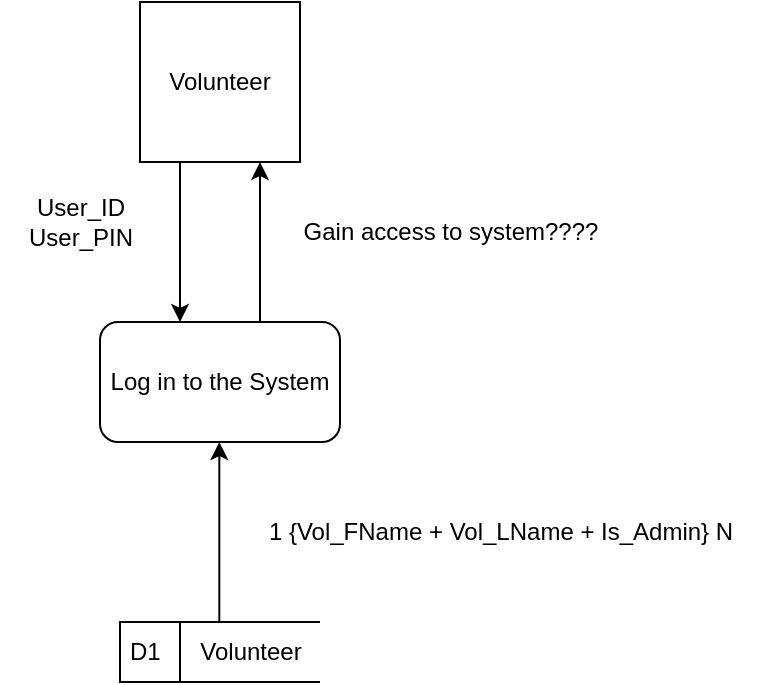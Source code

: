 <mxfile version="26.2.14">
  <diagram name="Page-1" id="ObPIO45_PiQr8g9zLOXR">
    <mxGraphModel dx="714" dy="375" grid="1" gridSize="10" guides="1" tooltips="1" connect="1" arrows="1" fold="1" page="1" pageScale="1" pageWidth="850" pageHeight="1100" math="0" shadow="0">
      <root>
        <mxCell id="0" />
        <mxCell id="1" parent="0" />
        <mxCell id="fCMUgm20pQ58N2CfXYkV-5" style="edgeStyle=orthogonalEdgeStyle;rounded=0;orthogonalLoop=1;jettySize=auto;html=1;entryX=0.5;entryY=0;entryDx=0;entryDy=0;" edge="1" parent="1">
          <mxGeometry relative="1" as="geometry">
            <mxPoint x="290" y="90" as="sourcePoint" />
            <mxPoint x="290" y="170" as="targetPoint" />
          </mxGeometry>
        </mxCell>
        <mxCell id="BIHh8B7FmufUokxiezGY-2" value="Volunteer" style="whiteSpace=wrap;html=1;aspect=fixed;" parent="1" vertex="1">
          <mxGeometry x="270" y="10" width="80" height="80" as="geometry" />
        </mxCell>
        <mxCell id="BIHh8B7FmufUokxiezGY-3" value="Log in to the System" style="rounded=1;whiteSpace=wrap;html=1;" parent="1" vertex="1">
          <mxGeometry x="250" y="170" width="120" height="60" as="geometry" />
        </mxCell>
        <mxCell id="fCMUgm20pQ58N2CfXYkV-2" value="" style="group" vertex="1" connectable="0" parent="1">
          <mxGeometry x="260" y="320" width="100" height="30" as="geometry" />
        </mxCell>
        <mxCell id="BIHh8B7FmufUokxiezGY-1" value="D1" style="html=1;dashed=0;whiteSpace=wrap;shape=mxgraph.dfd.dataStoreID;align=left;spacingLeft=3;points=[[0,0],[0.5,0],[1,0],[0,0.5],[1,0.5],[0,1],[0.5,1],[1,1]];movable=0;resizable=0;rotatable=0;deletable=0;editable=0;locked=1;connectable=0;" parent="fCMUgm20pQ58N2CfXYkV-2" vertex="1">
          <mxGeometry width="100" height="30" as="geometry" />
        </mxCell>
        <mxCell id="fCMUgm20pQ58N2CfXYkV-1" value="Volunteer" style="text;html=1;align=center;verticalAlign=middle;resizable=1;points=[];autosize=1;strokeColor=none;fillColor=none;movable=1;rotatable=1;deletable=1;editable=1;locked=0;connectable=1;" vertex="1" parent="fCMUgm20pQ58N2CfXYkV-2">
          <mxGeometry x="30" width="70" height="30" as="geometry" />
        </mxCell>
        <mxCell id="fCMUgm20pQ58N2CfXYkV-6" style="edgeStyle=orthogonalEdgeStyle;rounded=0;orthogonalLoop=1;jettySize=auto;html=1;entryX=0.5;entryY=0;entryDx=0;entryDy=0;" edge="1" parent="1">
          <mxGeometry relative="1" as="geometry">
            <mxPoint x="330" y="170" as="sourcePoint" />
            <mxPoint x="330" y="90" as="targetPoint" />
          </mxGeometry>
        </mxCell>
        <mxCell id="fCMUgm20pQ58N2CfXYkV-9" value="User_ID&lt;div&gt;User_PIN&lt;/div&gt;" style="text;html=1;align=center;verticalAlign=middle;resizable=0;points=[];autosize=1;strokeColor=none;fillColor=none;" vertex="1" parent="1">
          <mxGeometry x="200" y="100" width="80" height="40" as="geometry" />
        </mxCell>
        <mxCell id="fCMUgm20pQ58N2CfXYkV-11" style="edgeStyle=orthogonalEdgeStyle;rounded=0;orthogonalLoop=1;jettySize=auto;html=1;" edge="1" parent="1">
          <mxGeometry relative="1" as="geometry">
            <mxPoint x="309.66" y="230" as="targetPoint" />
            <mxPoint x="309.66" y="320" as="sourcePoint" />
          </mxGeometry>
        </mxCell>
        <mxCell id="fCMUgm20pQ58N2CfXYkV-12" value="1 {Vol_FName + Vol_LName + Is_Admin} N" style="text;html=1;align=center;verticalAlign=middle;resizable=0;points=[];autosize=1;strokeColor=none;fillColor=none;" vertex="1" parent="1">
          <mxGeometry x="320" y="260" width="260" height="30" as="geometry" />
        </mxCell>
        <mxCell id="fCMUgm20pQ58N2CfXYkV-13" value="Gain access to system????" style="text;html=1;align=center;verticalAlign=middle;resizable=0;points=[];autosize=1;strokeColor=none;fillColor=none;" vertex="1" parent="1">
          <mxGeometry x="340" y="110" width="170" height="30" as="geometry" />
        </mxCell>
      </root>
    </mxGraphModel>
  </diagram>
</mxfile>
